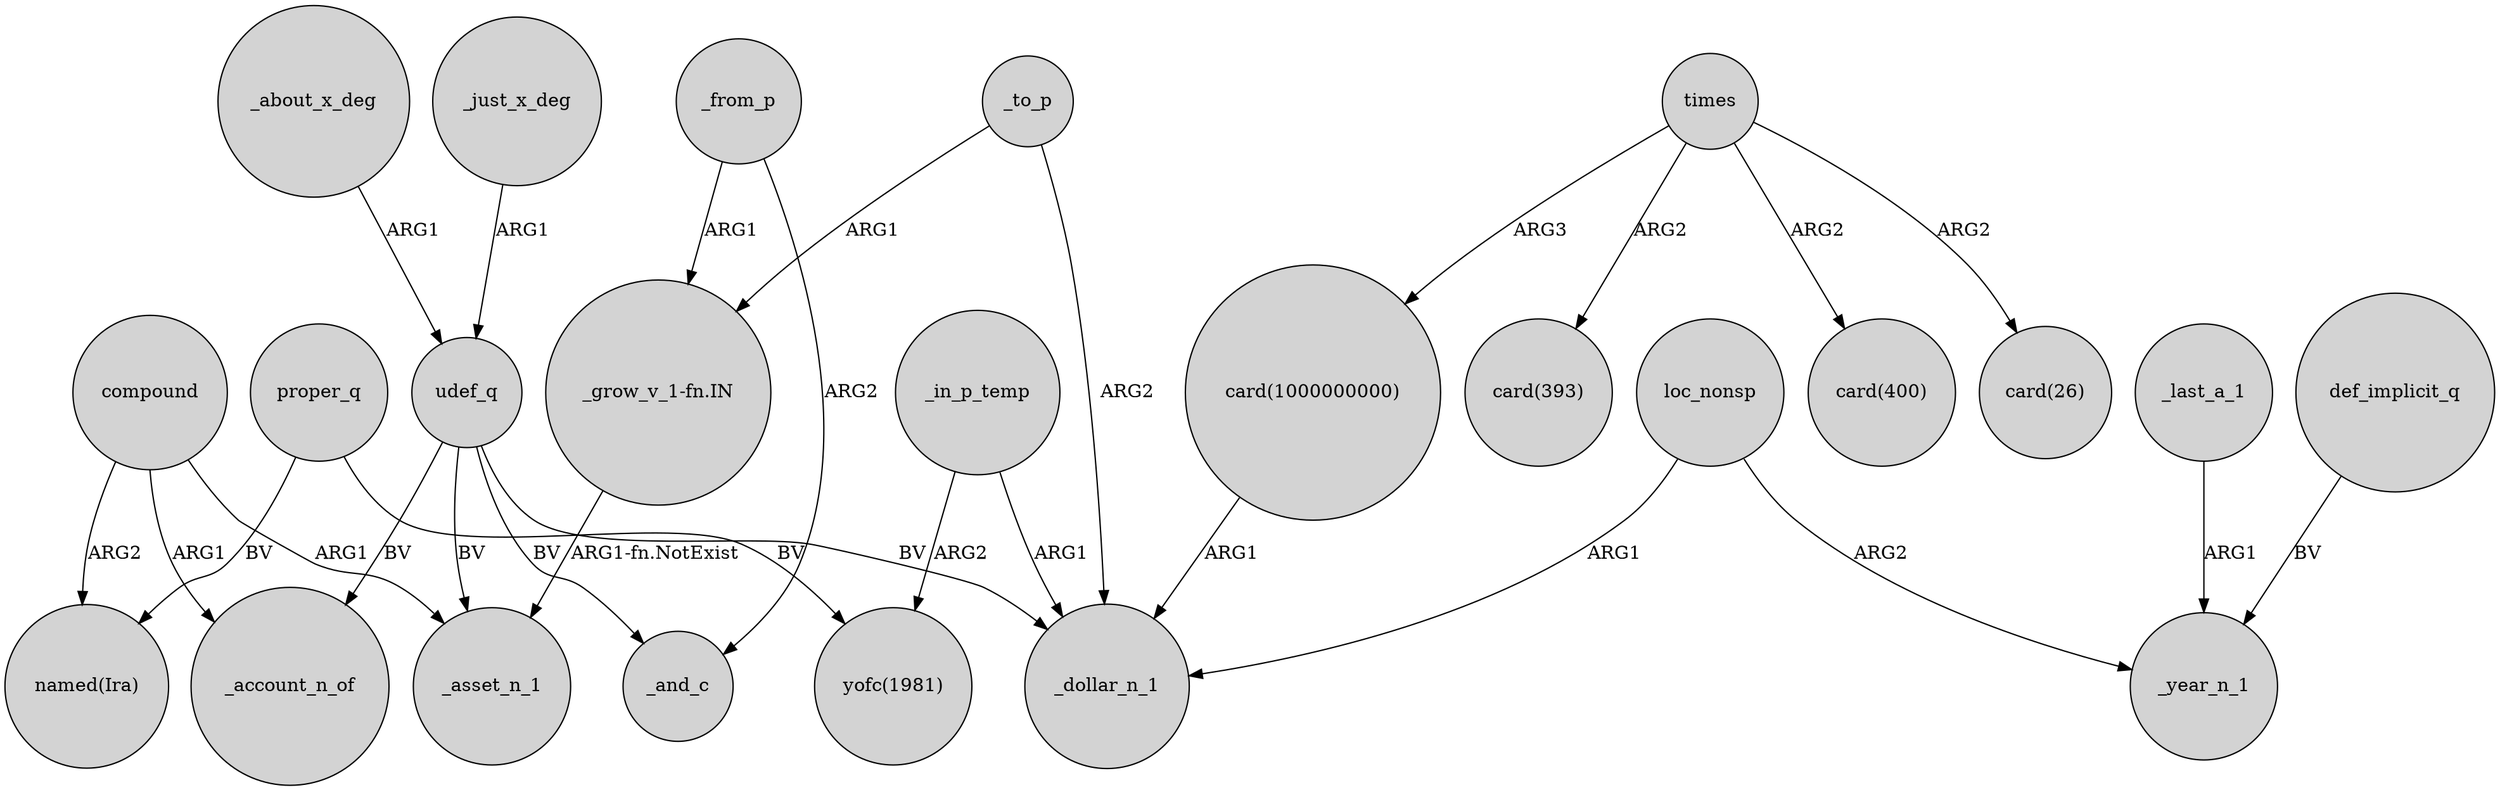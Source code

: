 digraph {
	node [shape=circle style=filled]
	_just_x_deg -> udef_q [label=ARG1]
	_to_p -> _dollar_n_1 [label=ARG2]
	def_implicit_q -> _year_n_1 [label=BV]
	proper_q -> "named(Ira)" [label=BV]
	times -> "card(400)" [label=ARG2]
	"_grow_v_1-fn.IN" -> _asset_n_1 [label="ARG1-fn.NotExist"]
	times -> "card(26)" [label=ARG2]
	compound -> _asset_n_1 [label=ARG1]
	_about_x_deg -> udef_q [label=ARG1]
	udef_q -> _asset_n_1 [label=BV]
	compound -> _account_n_of [label=ARG1]
	_from_p -> "_grow_v_1-fn.IN" [label=ARG1]
	times -> "card(1000000000)" [label=ARG3]
	_to_p -> "_grow_v_1-fn.IN" [label=ARG1]
	loc_nonsp -> _year_n_1 [label=ARG2]
	udef_q -> _account_n_of [label=BV]
	_last_a_1 -> _year_n_1 [label=ARG1]
	_in_p_temp -> "yofc(1981)" [label=ARG2]
	proper_q -> "yofc(1981)" [label=BV]
	compound -> "named(Ira)" [label=ARG2]
	_in_p_temp -> _dollar_n_1 [label=ARG1]
	"card(1000000000)" -> _dollar_n_1 [label=ARG1]
	_from_p -> _and_c [label=ARG2]
	loc_nonsp -> _dollar_n_1 [label=ARG1]
	udef_q -> _and_c [label=BV]
	times -> "card(393)" [label=ARG2]
	udef_q -> _dollar_n_1 [label=BV]
}
